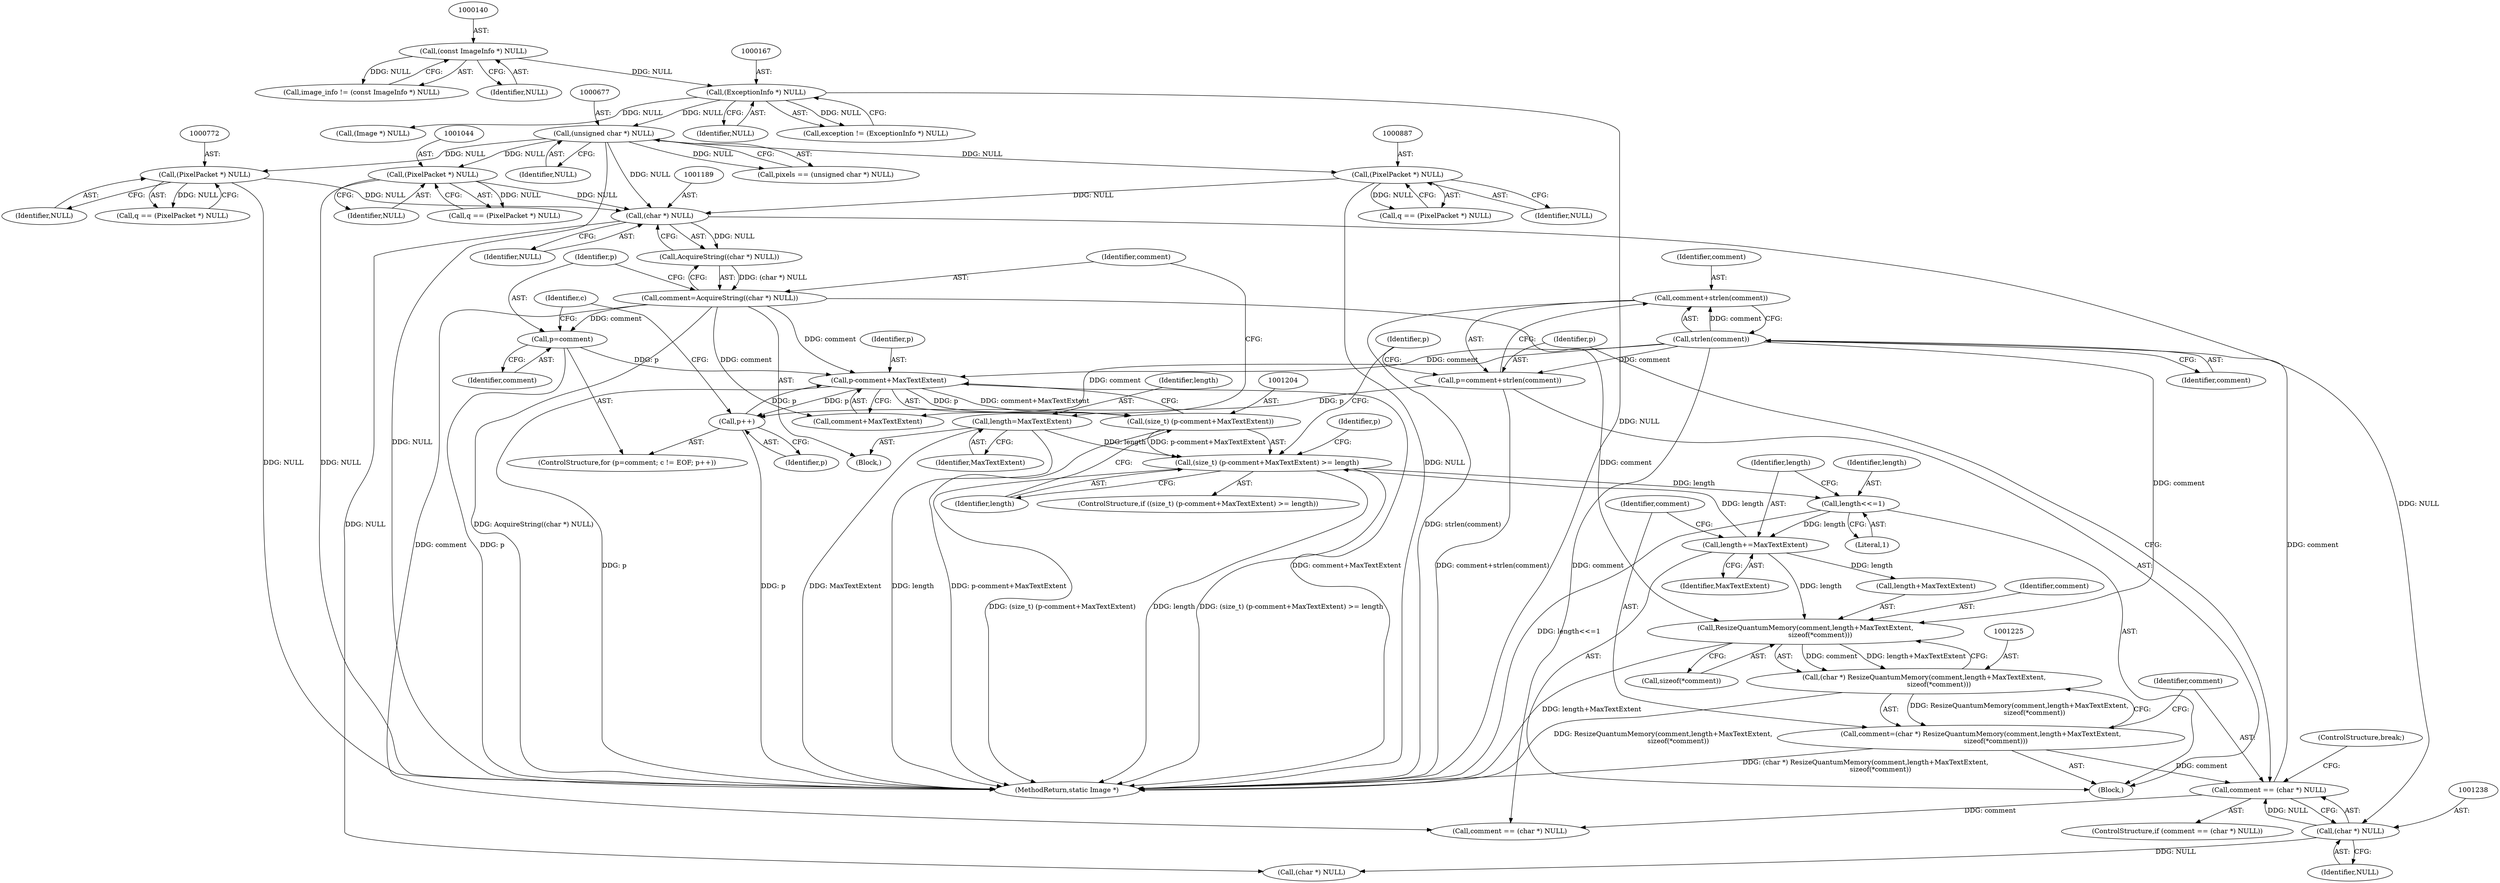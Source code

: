 digraph "0_ImageMagick_424d40ebfcde48bb872eba75179d3d73704fdf1f@API" {
"1001243" [label="(Call,comment+strlen(comment))"];
"1001245" [label="(Call,strlen(comment))"];
"1001235" [label="(Call,comment == (char *) NULL)"];
"1001222" [label="(Call,comment=(char *) ResizeQuantumMemory(comment,length+MaxTextExtent,\n              sizeof(*comment)))"];
"1001224" [label="(Call,(char *) ResizeQuantumMemory(comment,length+MaxTextExtent,\n              sizeof(*comment)))"];
"1001226" [label="(Call,ResizeQuantumMemory(comment,length+MaxTextExtent,\n              sizeof(*comment)))"];
"1001185" [label="(Call,comment=AcquireString((char *) NULL))"];
"1001187" [label="(Call,AcquireString((char *) NULL))"];
"1001188" [label="(Call,(char *) NULL)"];
"1000676" [label="(Call,(unsigned char *) NULL)"];
"1000166" [label="(Call,(ExceptionInfo *) NULL)"];
"1000139" [label="(Call,(const ImageInfo *) NULL)"];
"1000771" [label="(Call,(PixelPacket *) NULL)"];
"1001043" [label="(Call,(PixelPacket *) NULL)"];
"1000886" [label="(Call,(PixelPacket *) NULL)"];
"1001219" [label="(Call,length+=MaxTextExtent)"];
"1001216" [label="(Call,length<<=1)"];
"1001202" [label="(Call,(size_t) (p-comment+MaxTextExtent) >= length)"];
"1001203" [label="(Call,(size_t) (p-comment+MaxTextExtent))"];
"1001205" [label="(Call,p-comment+MaxTextExtent)"];
"1001198" [label="(Call,p++)"];
"1001241" [label="(Call,p=comment+strlen(comment))"];
"1001192" [label="(Call,p=comment)"];
"1001182" [label="(Call,length=MaxTextExtent)"];
"1001237" [label="(Call,(char *) NULL)"];
"1001221" [label="(Identifier,MaxTextExtent)"];
"1001243" [label="(Call,comment+strlen(comment))"];
"1001192" [label="(Call,p=comment)"];
"1001220" [label="(Identifier,length)"];
"1001210" [label="(Identifier,length)"];
"1001217" [label="(Identifier,length)"];
"1001239" [label="(Identifier,NULL)"];
"1000888" [label="(Identifier,NULL)"];
"1001207" [label="(Call,comment+MaxTextExtent)"];
"1001246" [label="(Identifier,comment)"];
"1001216" [label="(Call,length<<=1)"];
"1001184" [label="(Identifier,MaxTextExtent)"];
"1001187" [label="(Call,AcquireString((char *) NULL))"];
"1001041" [label="(Call,q == (PixelPacket *) NULL)"];
"1001211" [label="(Block,)"];
"1001285" [label="(MethodReturn,static Image *)"];
"1001185" [label="(Call,comment=AcquireString((char *) NULL))"];
"1001228" [label="(Call,length+MaxTextExtent)"];
"1001206" [label="(Identifier,p)"];
"1000166" [label="(Call,(ExceptionInfo *) NULL)"];
"1000196" [label="(Call,(Image *) NULL)"];
"1001227" [label="(Identifier,comment)"];
"1001260" [label="(Call,comment == (char *) NULL)"];
"1001237" [label="(Call,(char *) NULL)"];
"1001231" [label="(Call,sizeof(*comment))"];
"1000769" [label="(Call,q == (PixelPacket *) NULL)"];
"1001226" [label="(Call,ResizeQuantumMemory(comment,length+MaxTextExtent,\n              sizeof(*comment)))"];
"1001242" [label="(Identifier,p)"];
"1000884" [label="(Call,q == (PixelPacket *) NULL)"];
"1001244" [label="(Identifier,comment)"];
"1000141" [label="(Identifier,NULL)"];
"1001199" [label="(Identifier,p)"];
"1000886" [label="(Call,(PixelPacket *) NULL)"];
"1001218" [label="(Literal,1)"];
"1001214" [label="(Identifier,p)"];
"1000137" [label="(Call,image_info != (const ImageInfo *) NULL)"];
"1000168" [label="(Identifier,NULL)"];
"1001262" [label="(Call,(char *) NULL)"];
"1001201" [label="(ControlStructure,if ((size_t) (p-comment+MaxTextExtent) >= length))"];
"1001203" [label="(Call,(size_t) (p-comment+MaxTextExtent))"];
"1001194" [label="(Identifier,comment)"];
"1001219" [label="(Call,length+=MaxTextExtent)"];
"1001222" [label="(Call,comment=(char *) ResizeQuantumMemory(comment,length+MaxTextExtent,\n              sizeof(*comment)))"];
"1001241" [label="(Call,p=comment+strlen(comment))"];
"1001223" [label="(Identifier,comment)"];
"1001202" [label="(Call,(size_t) (p-comment+MaxTextExtent) >= length)"];
"1001190" [label="(Identifier,NULL)"];
"1001186" [label="(Identifier,comment)"];
"1000676" [label="(Call,(unsigned char *) NULL)"];
"1001160" [label="(Block,)"];
"1001249" [label="(Identifier,p)"];
"1001236" [label="(Identifier,comment)"];
"1001198" [label="(Call,p++)"];
"1001183" [label="(Identifier,length)"];
"1001224" [label="(Call,(char *) ResizeQuantumMemory(comment,length+MaxTextExtent,\n              sizeof(*comment)))"];
"1000674" [label="(Call,pixels == (unsigned char *) NULL)"];
"1001234" [label="(ControlStructure,if (comment == (char *) NULL))"];
"1000771" [label="(Call,(PixelPacket *) NULL)"];
"1001245" [label="(Call,strlen(comment))"];
"1001043" [label="(Call,(PixelPacket *) NULL)"];
"1001235" [label="(Call,comment == (char *) NULL)"];
"1001240" [label="(ControlStructure,break;)"];
"1001193" [label="(Identifier,p)"];
"1000678" [label="(Identifier,NULL)"];
"1001205" [label="(Call,p-comment+MaxTextExtent)"];
"1001188" [label="(Call,(char *) NULL)"];
"1000164" [label="(Call,exception != (ExceptionInfo *) NULL)"];
"1000139" [label="(Call,(const ImageInfo *) NULL)"];
"1001045" [label="(Identifier,NULL)"];
"1001182" [label="(Call,length=MaxTextExtent)"];
"1001196" [label="(Identifier,c)"];
"1001191" [label="(ControlStructure,for (p=comment; c != EOF; p++))"];
"1000773" [label="(Identifier,NULL)"];
"1001243" -> "1001241"  [label="AST: "];
"1001243" -> "1001245"  [label="CFG: "];
"1001244" -> "1001243"  [label="AST: "];
"1001245" -> "1001243"  [label="AST: "];
"1001241" -> "1001243"  [label="CFG: "];
"1001243" -> "1001285"  [label="DDG: strlen(comment)"];
"1001245" -> "1001243"  [label="DDG: comment"];
"1001245" -> "1001246"  [label="CFG: "];
"1001246" -> "1001245"  [label="AST: "];
"1001245" -> "1001205"  [label="DDG: comment"];
"1001245" -> "1001207"  [label="DDG: comment"];
"1001245" -> "1001226"  [label="DDG: comment"];
"1001245" -> "1001241"  [label="DDG: comment"];
"1001235" -> "1001245"  [label="DDG: comment"];
"1001245" -> "1001260"  [label="DDG: comment"];
"1001235" -> "1001234"  [label="AST: "];
"1001235" -> "1001237"  [label="CFG: "];
"1001236" -> "1001235"  [label="AST: "];
"1001237" -> "1001235"  [label="AST: "];
"1001240" -> "1001235"  [label="CFG: "];
"1001242" -> "1001235"  [label="CFG: "];
"1001222" -> "1001235"  [label="DDG: comment"];
"1001237" -> "1001235"  [label="DDG: NULL"];
"1001235" -> "1001260"  [label="DDG: comment"];
"1001222" -> "1001211"  [label="AST: "];
"1001222" -> "1001224"  [label="CFG: "];
"1001223" -> "1001222"  [label="AST: "];
"1001224" -> "1001222"  [label="AST: "];
"1001236" -> "1001222"  [label="CFG: "];
"1001222" -> "1001285"  [label="DDG: (char *) ResizeQuantumMemory(comment,length+MaxTextExtent,\n              sizeof(*comment))"];
"1001224" -> "1001222"  [label="DDG: ResizeQuantumMemory(comment,length+MaxTextExtent,\n              sizeof(*comment))"];
"1001224" -> "1001226"  [label="CFG: "];
"1001225" -> "1001224"  [label="AST: "];
"1001226" -> "1001224"  [label="AST: "];
"1001224" -> "1001285"  [label="DDG: ResizeQuantumMemory(comment,length+MaxTextExtent,\n              sizeof(*comment))"];
"1001226" -> "1001224"  [label="DDG: comment"];
"1001226" -> "1001224"  [label="DDG: length+MaxTextExtent"];
"1001226" -> "1001231"  [label="CFG: "];
"1001227" -> "1001226"  [label="AST: "];
"1001228" -> "1001226"  [label="AST: "];
"1001231" -> "1001226"  [label="AST: "];
"1001226" -> "1001285"  [label="DDG: length+MaxTextExtent"];
"1001185" -> "1001226"  [label="DDG: comment"];
"1001219" -> "1001226"  [label="DDG: length"];
"1001185" -> "1001160"  [label="AST: "];
"1001185" -> "1001187"  [label="CFG: "];
"1001186" -> "1001185"  [label="AST: "];
"1001187" -> "1001185"  [label="AST: "];
"1001193" -> "1001185"  [label="CFG: "];
"1001185" -> "1001285"  [label="DDG: AcquireString((char *) NULL)"];
"1001187" -> "1001185"  [label="DDG: (char *) NULL"];
"1001185" -> "1001192"  [label="DDG: comment"];
"1001185" -> "1001205"  [label="DDG: comment"];
"1001185" -> "1001207"  [label="DDG: comment"];
"1001185" -> "1001260"  [label="DDG: comment"];
"1001187" -> "1001188"  [label="CFG: "];
"1001188" -> "1001187"  [label="AST: "];
"1001188" -> "1001187"  [label="DDG: NULL"];
"1001188" -> "1001190"  [label="CFG: "];
"1001189" -> "1001188"  [label="AST: "];
"1001190" -> "1001188"  [label="AST: "];
"1000676" -> "1001188"  [label="DDG: NULL"];
"1000771" -> "1001188"  [label="DDG: NULL"];
"1001043" -> "1001188"  [label="DDG: NULL"];
"1000886" -> "1001188"  [label="DDG: NULL"];
"1001188" -> "1001237"  [label="DDG: NULL"];
"1001188" -> "1001262"  [label="DDG: NULL"];
"1000676" -> "1000674"  [label="AST: "];
"1000676" -> "1000678"  [label="CFG: "];
"1000677" -> "1000676"  [label="AST: "];
"1000678" -> "1000676"  [label="AST: "];
"1000674" -> "1000676"  [label="CFG: "];
"1000676" -> "1001285"  [label="DDG: NULL"];
"1000676" -> "1000674"  [label="DDG: NULL"];
"1000166" -> "1000676"  [label="DDG: NULL"];
"1000676" -> "1000771"  [label="DDG: NULL"];
"1000676" -> "1000886"  [label="DDG: NULL"];
"1000676" -> "1001043"  [label="DDG: NULL"];
"1000166" -> "1000164"  [label="AST: "];
"1000166" -> "1000168"  [label="CFG: "];
"1000167" -> "1000166"  [label="AST: "];
"1000168" -> "1000166"  [label="AST: "];
"1000164" -> "1000166"  [label="CFG: "];
"1000166" -> "1001285"  [label="DDG: NULL"];
"1000166" -> "1000164"  [label="DDG: NULL"];
"1000139" -> "1000166"  [label="DDG: NULL"];
"1000166" -> "1000196"  [label="DDG: NULL"];
"1000139" -> "1000137"  [label="AST: "];
"1000139" -> "1000141"  [label="CFG: "];
"1000140" -> "1000139"  [label="AST: "];
"1000141" -> "1000139"  [label="AST: "];
"1000137" -> "1000139"  [label="CFG: "];
"1000139" -> "1000137"  [label="DDG: NULL"];
"1000771" -> "1000769"  [label="AST: "];
"1000771" -> "1000773"  [label="CFG: "];
"1000772" -> "1000771"  [label="AST: "];
"1000773" -> "1000771"  [label="AST: "];
"1000769" -> "1000771"  [label="CFG: "];
"1000771" -> "1001285"  [label="DDG: NULL"];
"1000771" -> "1000769"  [label="DDG: NULL"];
"1001043" -> "1001041"  [label="AST: "];
"1001043" -> "1001045"  [label="CFG: "];
"1001044" -> "1001043"  [label="AST: "];
"1001045" -> "1001043"  [label="AST: "];
"1001041" -> "1001043"  [label="CFG: "];
"1001043" -> "1001285"  [label="DDG: NULL"];
"1001043" -> "1001041"  [label="DDG: NULL"];
"1000886" -> "1000884"  [label="AST: "];
"1000886" -> "1000888"  [label="CFG: "];
"1000887" -> "1000886"  [label="AST: "];
"1000888" -> "1000886"  [label="AST: "];
"1000884" -> "1000886"  [label="CFG: "];
"1000886" -> "1001285"  [label="DDG: NULL"];
"1000886" -> "1000884"  [label="DDG: NULL"];
"1001219" -> "1001211"  [label="AST: "];
"1001219" -> "1001221"  [label="CFG: "];
"1001220" -> "1001219"  [label="AST: "];
"1001221" -> "1001219"  [label="AST: "];
"1001223" -> "1001219"  [label="CFG: "];
"1001219" -> "1001202"  [label="DDG: length"];
"1001216" -> "1001219"  [label="DDG: length"];
"1001219" -> "1001228"  [label="DDG: length"];
"1001216" -> "1001211"  [label="AST: "];
"1001216" -> "1001218"  [label="CFG: "];
"1001217" -> "1001216"  [label="AST: "];
"1001218" -> "1001216"  [label="AST: "];
"1001220" -> "1001216"  [label="CFG: "];
"1001216" -> "1001285"  [label="DDG: length<<=1"];
"1001202" -> "1001216"  [label="DDG: length"];
"1001202" -> "1001201"  [label="AST: "];
"1001202" -> "1001210"  [label="CFG: "];
"1001203" -> "1001202"  [label="AST: "];
"1001210" -> "1001202"  [label="AST: "];
"1001214" -> "1001202"  [label="CFG: "];
"1001249" -> "1001202"  [label="CFG: "];
"1001202" -> "1001285"  [label="DDG: (size_t) (p-comment+MaxTextExtent) >= length"];
"1001202" -> "1001285"  [label="DDG: (size_t) (p-comment+MaxTextExtent)"];
"1001202" -> "1001285"  [label="DDG: length"];
"1001203" -> "1001202"  [label="DDG: p-comment+MaxTextExtent"];
"1001182" -> "1001202"  [label="DDG: length"];
"1001203" -> "1001205"  [label="CFG: "];
"1001204" -> "1001203"  [label="AST: "];
"1001205" -> "1001203"  [label="AST: "];
"1001210" -> "1001203"  [label="CFG: "];
"1001203" -> "1001285"  [label="DDG: p-comment+MaxTextExtent"];
"1001205" -> "1001203"  [label="DDG: p"];
"1001205" -> "1001203"  [label="DDG: comment+MaxTextExtent"];
"1001205" -> "1001207"  [label="CFG: "];
"1001206" -> "1001205"  [label="AST: "];
"1001207" -> "1001205"  [label="AST: "];
"1001205" -> "1001285"  [label="DDG: p"];
"1001205" -> "1001285"  [label="DDG: comment+MaxTextExtent"];
"1001205" -> "1001198"  [label="DDG: p"];
"1001198" -> "1001205"  [label="DDG: p"];
"1001192" -> "1001205"  [label="DDG: p"];
"1001198" -> "1001191"  [label="AST: "];
"1001198" -> "1001199"  [label="CFG: "];
"1001199" -> "1001198"  [label="AST: "];
"1001196" -> "1001198"  [label="CFG: "];
"1001198" -> "1001285"  [label="DDG: p"];
"1001241" -> "1001198"  [label="DDG: p"];
"1001241" -> "1001211"  [label="AST: "];
"1001242" -> "1001241"  [label="AST: "];
"1001249" -> "1001241"  [label="CFG: "];
"1001241" -> "1001285"  [label="DDG: comment+strlen(comment)"];
"1001192" -> "1001191"  [label="AST: "];
"1001192" -> "1001194"  [label="CFG: "];
"1001193" -> "1001192"  [label="AST: "];
"1001194" -> "1001192"  [label="AST: "];
"1001196" -> "1001192"  [label="CFG: "];
"1001192" -> "1001285"  [label="DDG: p"];
"1001182" -> "1001160"  [label="AST: "];
"1001182" -> "1001184"  [label="CFG: "];
"1001183" -> "1001182"  [label="AST: "];
"1001184" -> "1001182"  [label="AST: "];
"1001186" -> "1001182"  [label="CFG: "];
"1001182" -> "1001285"  [label="DDG: MaxTextExtent"];
"1001182" -> "1001285"  [label="DDG: length"];
"1001237" -> "1001239"  [label="CFG: "];
"1001238" -> "1001237"  [label="AST: "];
"1001239" -> "1001237"  [label="AST: "];
"1001237" -> "1001262"  [label="DDG: NULL"];
}
